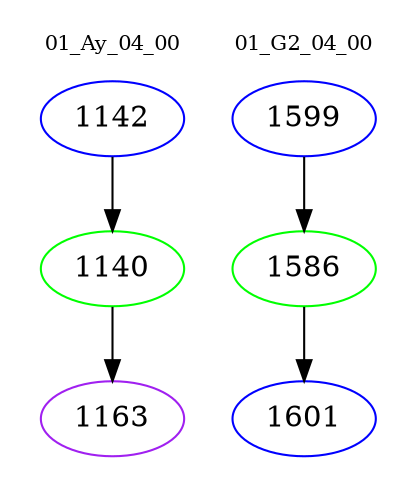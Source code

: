 digraph{
subgraph cluster_0 {
color = white
label = "01_Ay_04_00";
fontsize=10;
T0_1142 [label="1142", color="blue"]
T0_1142 -> T0_1140 [color="black"]
T0_1140 [label="1140", color="green"]
T0_1140 -> T0_1163 [color="black"]
T0_1163 [label="1163", color="purple"]
}
subgraph cluster_1 {
color = white
label = "01_G2_04_00";
fontsize=10;
T1_1599 [label="1599", color="blue"]
T1_1599 -> T1_1586 [color="black"]
T1_1586 [label="1586", color="green"]
T1_1586 -> T1_1601 [color="black"]
T1_1601 [label="1601", color="blue"]
}
}

